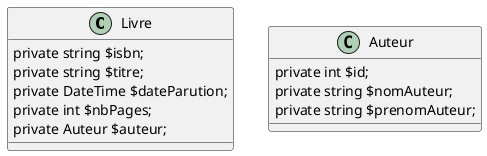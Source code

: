 @startuml
'https://plantuml.com/class-diagram

class Livre{

    private string $isbn;
    private string $titre;
    private DateTime $dateParution;
    private int $nbPages;
    private Auteur $auteur;

}


class Auteur{

    private int $id;
    private string $nomAuteur;
    private string $prenomAuteur;

}
@enduml